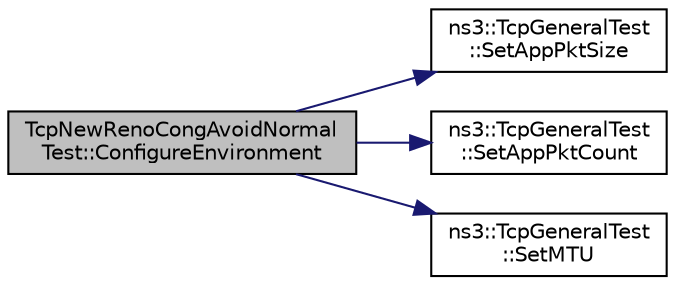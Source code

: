 digraph "TcpNewRenoCongAvoidNormalTest::ConfigureEnvironment"
{
  edge [fontname="Helvetica",fontsize="10",labelfontname="Helvetica",labelfontsize="10"];
  node [fontname="Helvetica",fontsize="10",shape=record];
  rankdir="LR";
  Node1 [label="TcpNewRenoCongAvoidNormal\lTest::ConfigureEnvironment",height=0.2,width=0.4,color="black", fillcolor="grey75", style="filled", fontcolor="black"];
  Node1 -> Node2 [color="midnightblue",fontsize="10",style="solid"];
  Node2 [label="ns3::TcpGeneralTest\l::SetAppPktSize",height=0.2,width=0.4,color="black", fillcolor="white", style="filled",URL="$d2/dfd/classns3_1_1TcpGeneralTest.html#a3135ee655332f67b8390691beaa08161",tooltip="Set app packet size. "];
  Node1 -> Node3 [color="midnightblue",fontsize="10",style="solid"];
  Node3 [label="ns3::TcpGeneralTest\l::SetAppPktCount",height=0.2,width=0.4,color="black", fillcolor="white", style="filled",URL="$d2/dfd/classns3_1_1TcpGeneralTest.html#a256c8df5966f89ed0acfc966cd5d3898",tooltip="Set app packet count. "];
  Node1 -> Node4 [color="midnightblue",fontsize="10",style="solid"];
  Node4 [label="ns3::TcpGeneralTest\l::SetMTU",height=0.2,width=0.4,color="black", fillcolor="white", style="filled",URL="$d2/dfd/classns3_1_1TcpGeneralTest.html#a892d917a99ab3ce285e7ffec4eac743f",tooltip="MTU of the bottleneck link. "];
}
